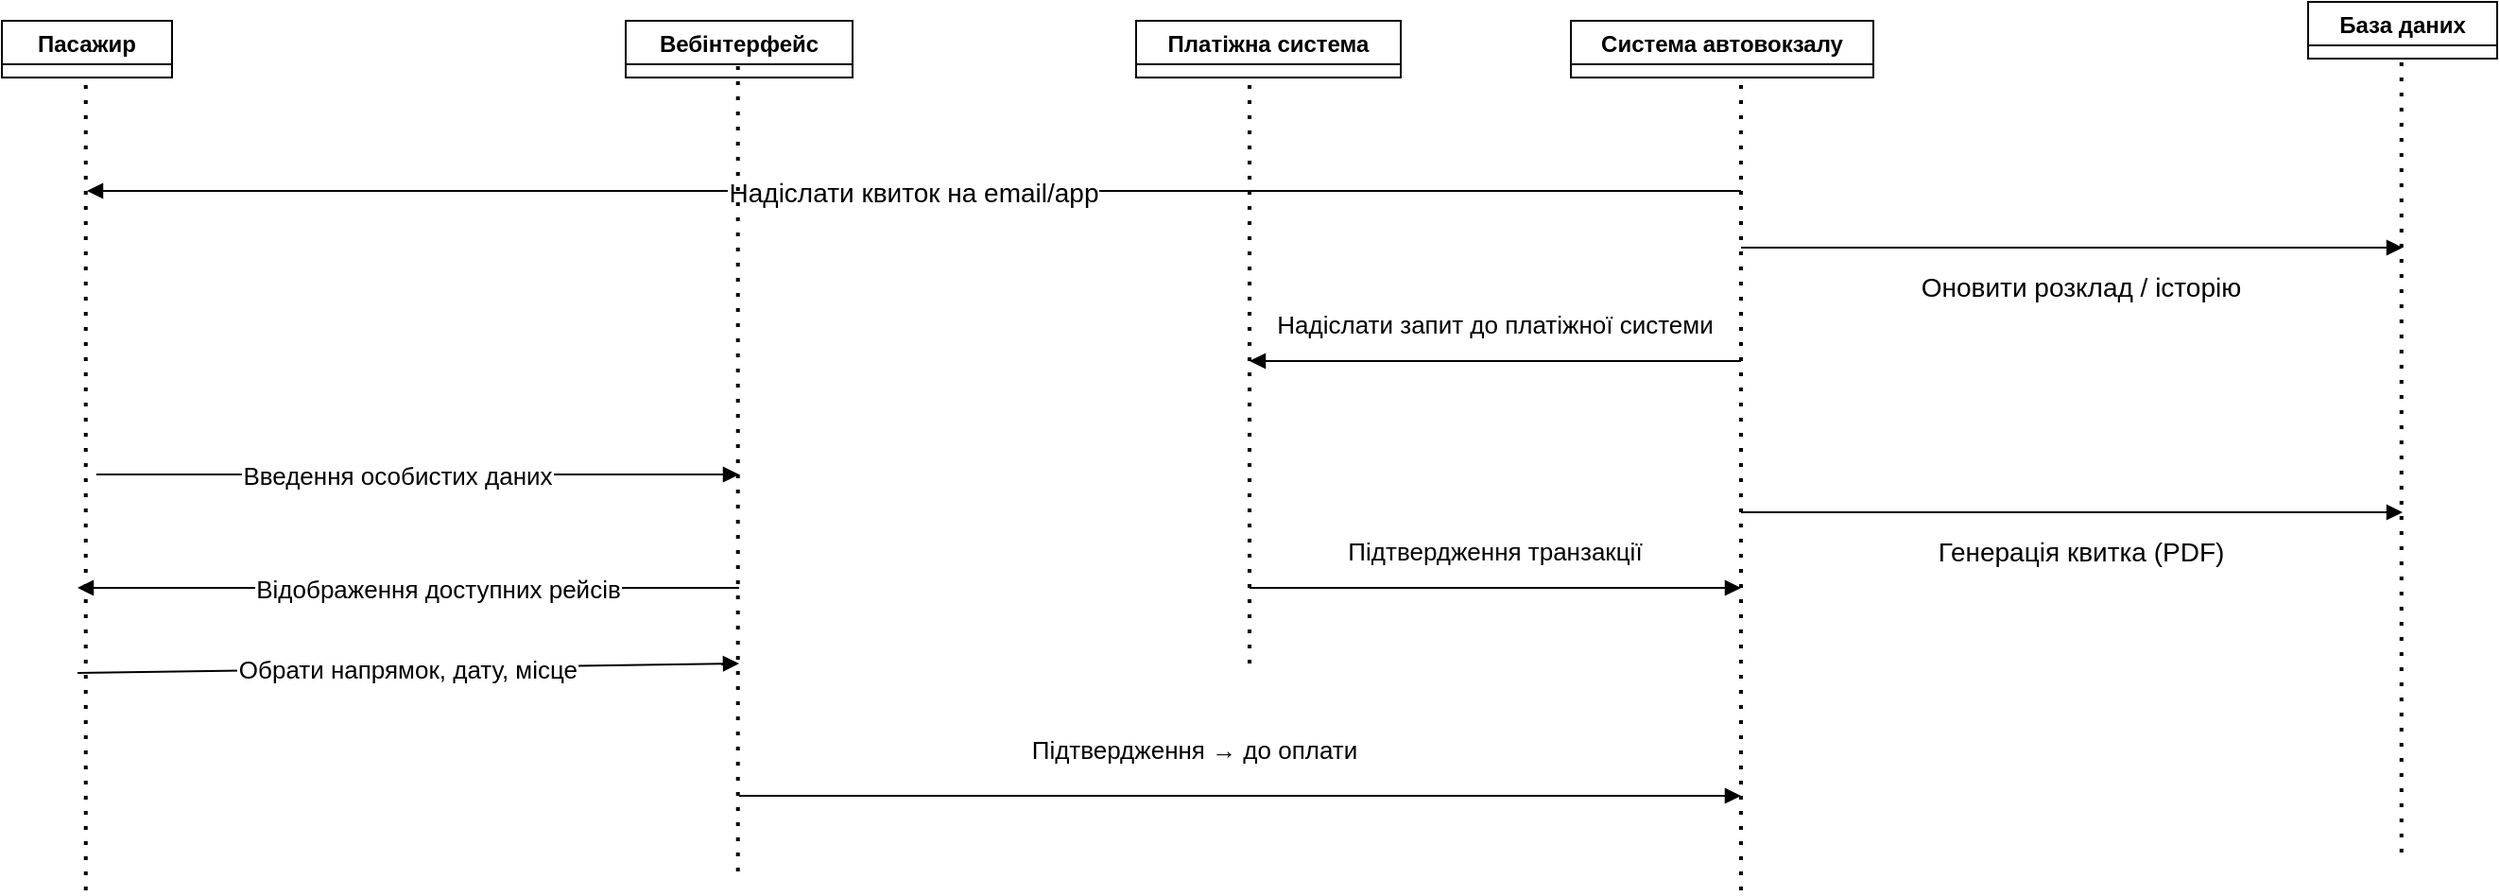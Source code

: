 <mxfile version="27.1.1">
  <diagram name="UC1: Купівля квитка" id="0">
    <mxGraphModel dx="2827" dy="1980" grid="1" gridSize="10" guides="1" tooltips="1" connect="1" arrows="1" fold="1" page="1" pageScale="1" pageWidth="827" pageHeight="1169" math="0" shadow="0">
      <root>
        <mxCell id="0" />
        <mxCell id="1" parent="0" />
        <mxCell id="P1" value="Пасажир" style="swimlane" parent="1" vertex="1" collapsed="1">
          <mxGeometry x="-260" y="-20" width="90" height="30" as="geometry">
            <mxRectangle x="-250" y="300" width="140" height="460" as="alternateBounds" />
          </mxGeometry>
        </mxCell>
        <mxCell id="P2" value="Вебінтерфейс" style="swimlane" parent="1" vertex="1" collapsed="1">
          <mxGeometry x="70" y="-20" width="120" height="30" as="geometry">
            <mxRectangle x="200" y="570" width="140" height="450" as="alternateBounds" />
          </mxGeometry>
        </mxCell>
        <mxCell id="P3" value="Система автовокзалу" style="swimlane" parent="1" vertex="1" collapsed="1">
          <mxGeometry x="570" y="-20" width="160" height="30" as="geometry">
            <mxRectangle x="470" y="-30" width="140" height="460" as="alternateBounds" />
          </mxGeometry>
        </mxCell>
        <mxCell id="P4" value="Платіжна система" style="swimlane" parent="1" vertex="1" collapsed="1">
          <mxGeometry x="340" y="-20" width="140" height="30" as="geometry">
            <mxRectangle x="870" y="630" width="140" height="450" as="alternateBounds" />
          </mxGeometry>
        </mxCell>
        <mxCell id="P5" value="База даних" style="swimlane" parent="1" vertex="1" collapsed="1">
          <mxGeometry x="960" y="-30" width="100" height="30" as="geometry">
            <mxRectangle x="1090" y="480" width="140" height="450" as="alternateBounds" />
          </mxGeometry>
        </mxCell>
        <mxCell id="m1" value="Обрати напрямок, дату, місце" style="endArrow=block;fontSize=13;" parent="1" edge="1">
          <mxGeometry relative="1" as="geometry">
            <mxPoint x="-220" y="325" as="sourcePoint" />
            <mxPoint x="130" y="320" as="targetPoint" />
          </mxGeometry>
        </mxCell>
        <mxCell id="m2" value="Відображення доступних рейсів" style="endArrow=block;fontSize=13;" parent="1" edge="1">
          <mxGeometry x="-0.091" relative="1" as="geometry">
            <mxPoint x="130" y="280" as="sourcePoint" />
            <mxPoint x="-220" y="280" as="targetPoint" />
            <mxPoint as="offset" />
          </mxGeometry>
        </mxCell>
        <mxCell id="m3" value="Введення особистих даних" style="endArrow=block;fontSize=13;" parent="1" edge="1">
          <mxGeometry x="-0.062" relative="1" as="geometry">
            <mxPoint x="-210" y="220" as="sourcePoint" />
            <mxPoint x="130" y="220" as="targetPoint" />
            <mxPoint as="offset" />
          </mxGeometry>
        </mxCell>
        <mxCell id="m4" value="Підтвердження → до оплати" style="endArrow=block;fontSize=13;" parent="1" edge="1">
          <mxGeometry x="-0.091" y="25" relative="1" as="geometry">
            <mxPoint x="130" y="390" as="sourcePoint" />
            <mxPoint x="660" y="390" as="targetPoint" />
            <mxPoint as="offset" />
          </mxGeometry>
        </mxCell>
        <mxCell id="m5" value="Надіслати запит до платіжної системи" style="endArrow=block;fontSize=13;" parent="1" edge="1">
          <mxGeometry y="-20" relative="1" as="geometry">
            <mxPoint x="660" y="160" as="sourcePoint" />
            <mxPoint x="400" y="160" as="targetPoint" />
            <mxPoint as="offset" />
          </mxGeometry>
        </mxCell>
        <mxCell id="m6" value="Підтвердження транзакції" style="endArrow=block;fontSize=13;" parent="1" edge="1">
          <mxGeometry y="20" relative="1" as="geometry">
            <mxPoint x="400" y="280" as="sourcePoint" />
            <mxPoint x="660" y="280" as="targetPoint" />
            <mxPoint as="offset" />
          </mxGeometry>
        </mxCell>
        <mxCell id="m7" value="Генерація квитка (PDF)" style="endArrow=block;strokeColor=default;fontSize=14;" parent="1" edge="1">
          <mxGeometry x="0.029" y="-20" relative="1" as="geometry">
            <mxPoint x="660" y="240" as="sourcePoint" />
            <mxPoint x="1010" y="240" as="targetPoint" />
            <mxPoint as="offset" />
          </mxGeometry>
        </mxCell>
        <mxCell id="m8" value="Оновити розклад / історію" style="endArrow=block;strokeColor=default;fontSize=14;" parent="1" edge="1">
          <mxGeometry x="0.029" y="-20" relative="1" as="geometry">
            <mxPoint x="660" y="100" as="sourcePoint" />
            <mxPoint x="1010" y="100" as="targetPoint" />
            <mxPoint as="offset" />
          </mxGeometry>
        </mxCell>
        <mxCell id="m9" value="Надіслати квиток на email/app" style="endArrow=block;fontSize=14;" parent="1" edge="1">
          <mxGeometry relative="1" as="geometry">
            <mxPoint x="660" y="70" as="sourcePoint" />
            <mxPoint x="-215" y="70" as="targetPoint" />
          </mxGeometry>
        </mxCell>
        <mxCell id="Dn14sdkFpDHbzdm3t36y-4" value="" style="endArrow=none;dashed=1;html=1;dashPattern=1 3;strokeWidth=2;rounded=0;" edge="1" parent="1">
          <mxGeometry width="50" height="50" relative="1" as="geometry">
            <mxPoint x="1009.38" y="420" as="sourcePoint" />
            <mxPoint x="1009.38" as="targetPoint" />
          </mxGeometry>
        </mxCell>
        <mxCell id="Dn14sdkFpDHbzdm3t36y-8" value="" style="endArrow=none;dashed=1;html=1;dashPattern=1 3;strokeWidth=2;rounded=0;" edge="1" parent="1">
          <mxGeometry width="50" height="50" relative="1" as="geometry">
            <mxPoint x="660" y="440" as="sourcePoint" />
            <mxPoint x="660" y="10" as="targetPoint" />
          </mxGeometry>
        </mxCell>
        <mxCell id="Dn14sdkFpDHbzdm3t36y-9" value="" style="endArrow=none;dashed=1;html=1;dashPattern=1 3;strokeWidth=2;rounded=0;" edge="1" parent="1">
          <mxGeometry width="50" height="50" relative="1" as="geometry">
            <mxPoint x="400" y="320" as="sourcePoint" />
            <mxPoint x="400" y="10" as="targetPoint" />
          </mxGeometry>
        </mxCell>
        <mxCell id="Dn14sdkFpDHbzdm3t36y-10" value="" style="endArrow=none;dashed=1;html=1;dashPattern=1 3;strokeWidth=2;rounded=0;" edge="1" parent="1">
          <mxGeometry width="50" height="50" relative="1" as="geometry">
            <mxPoint x="129.37" y="430" as="sourcePoint" />
            <mxPoint x="129.37" as="targetPoint" />
          </mxGeometry>
        </mxCell>
        <mxCell id="Dn14sdkFpDHbzdm3t36y-11" value="" style="endArrow=none;dashed=1;html=1;dashPattern=1 3;strokeWidth=2;rounded=0;" edge="1" parent="1">
          <mxGeometry width="50" height="50" relative="1" as="geometry">
            <mxPoint x="-215.62" y="440" as="sourcePoint" />
            <mxPoint x="-215.62" y="10" as="targetPoint" />
          </mxGeometry>
        </mxCell>
      </root>
    </mxGraphModel>
  </diagram>
</mxfile>
